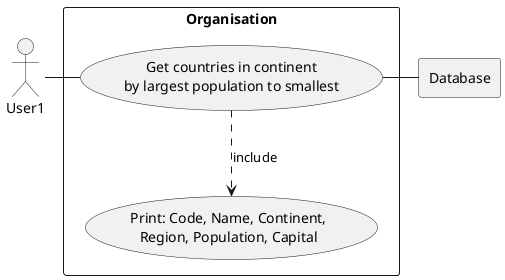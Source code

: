 @startuml



rectangle Database

rectangle "Organisation" {
    usecase UC1 as "Get countries in continent
    by largest population to smallest"

    usecase UCa as "Print: Code, Name, Continent,
    Region, Population, Capital"
}
    User1 - UC1
    UC1 ..> UCa : include
    UC1 - Database


@enduml